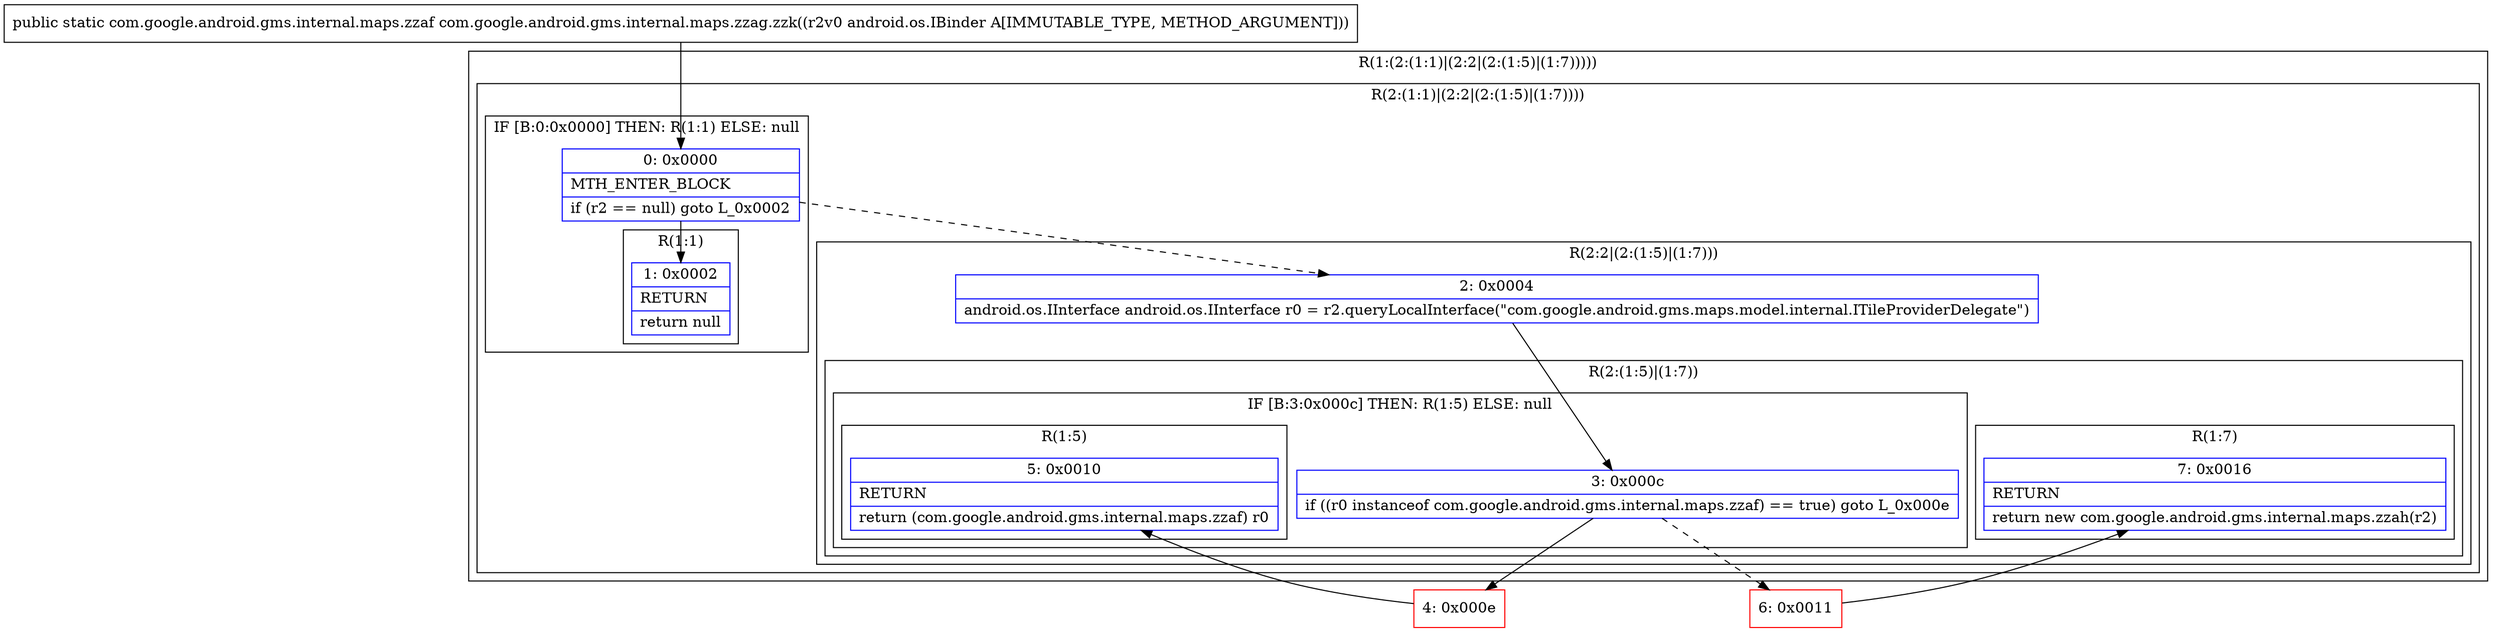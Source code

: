 digraph "CFG forcom.google.android.gms.internal.maps.zzag.zzk(Landroid\/os\/IBinder;)Lcom\/google\/android\/gms\/internal\/maps\/zzaf;" {
subgraph cluster_Region_1679167539 {
label = "R(1:(2:(1:1)|(2:2|(2:(1:5)|(1:7)))))";
node [shape=record,color=blue];
subgraph cluster_Region_697905068 {
label = "R(2:(1:1)|(2:2|(2:(1:5)|(1:7))))";
node [shape=record,color=blue];
subgraph cluster_IfRegion_748581496 {
label = "IF [B:0:0x0000] THEN: R(1:1) ELSE: null";
node [shape=record,color=blue];
Node_0 [shape=record,label="{0\:\ 0x0000|MTH_ENTER_BLOCK\l|if (r2 == null) goto L_0x0002\l}"];
subgraph cluster_Region_2112784206 {
label = "R(1:1)";
node [shape=record,color=blue];
Node_1 [shape=record,label="{1\:\ 0x0002|RETURN\l|return null\l}"];
}
}
subgraph cluster_Region_652698145 {
label = "R(2:2|(2:(1:5)|(1:7)))";
node [shape=record,color=blue];
Node_2 [shape=record,label="{2\:\ 0x0004|android.os.IInterface android.os.IInterface r0 = r2.queryLocalInterface(\"com.google.android.gms.maps.model.internal.ITileProviderDelegate\")\l}"];
subgraph cluster_Region_699242312 {
label = "R(2:(1:5)|(1:7))";
node [shape=record,color=blue];
subgraph cluster_IfRegion_1957941384 {
label = "IF [B:3:0x000c] THEN: R(1:5) ELSE: null";
node [shape=record,color=blue];
Node_3 [shape=record,label="{3\:\ 0x000c|if ((r0 instanceof com.google.android.gms.internal.maps.zzaf) == true) goto L_0x000e\l}"];
subgraph cluster_Region_1392252656 {
label = "R(1:5)";
node [shape=record,color=blue];
Node_5 [shape=record,label="{5\:\ 0x0010|RETURN\l|return (com.google.android.gms.internal.maps.zzaf) r0\l}"];
}
}
subgraph cluster_Region_1227434398 {
label = "R(1:7)";
node [shape=record,color=blue];
Node_7 [shape=record,label="{7\:\ 0x0016|RETURN\l|return new com.google.android.gms.internal.maps.zzah(r2)\l}"];
}
}
}
}
}
Node_4 [shape=record,color=red,label="{4\:\ 0x000e}"];
Node_6 [shape=record,color=red,label="{6\:\ 0x0011}"];
MethodNode[shape=record,label="{public static com.google.android.gms.internal.maps.zzaf com.google.android.gms.internal.maps.zzag.zzk((r2v0 android.os.IBinder A[IMMUTABLE_TYPE, METHOD_ARGUMENT])) }"];
MethodNode -> Node_0;
Node_0 -> Node_1;
Node_0 -> Node_2[style=dashed];
Node_2 -> Node_3;
Node_3 -> Node_4;
Node_3 -> Node_6[style=dashed];
Node_4 -> Node_5;
Node_6 -> Node_7;
}

